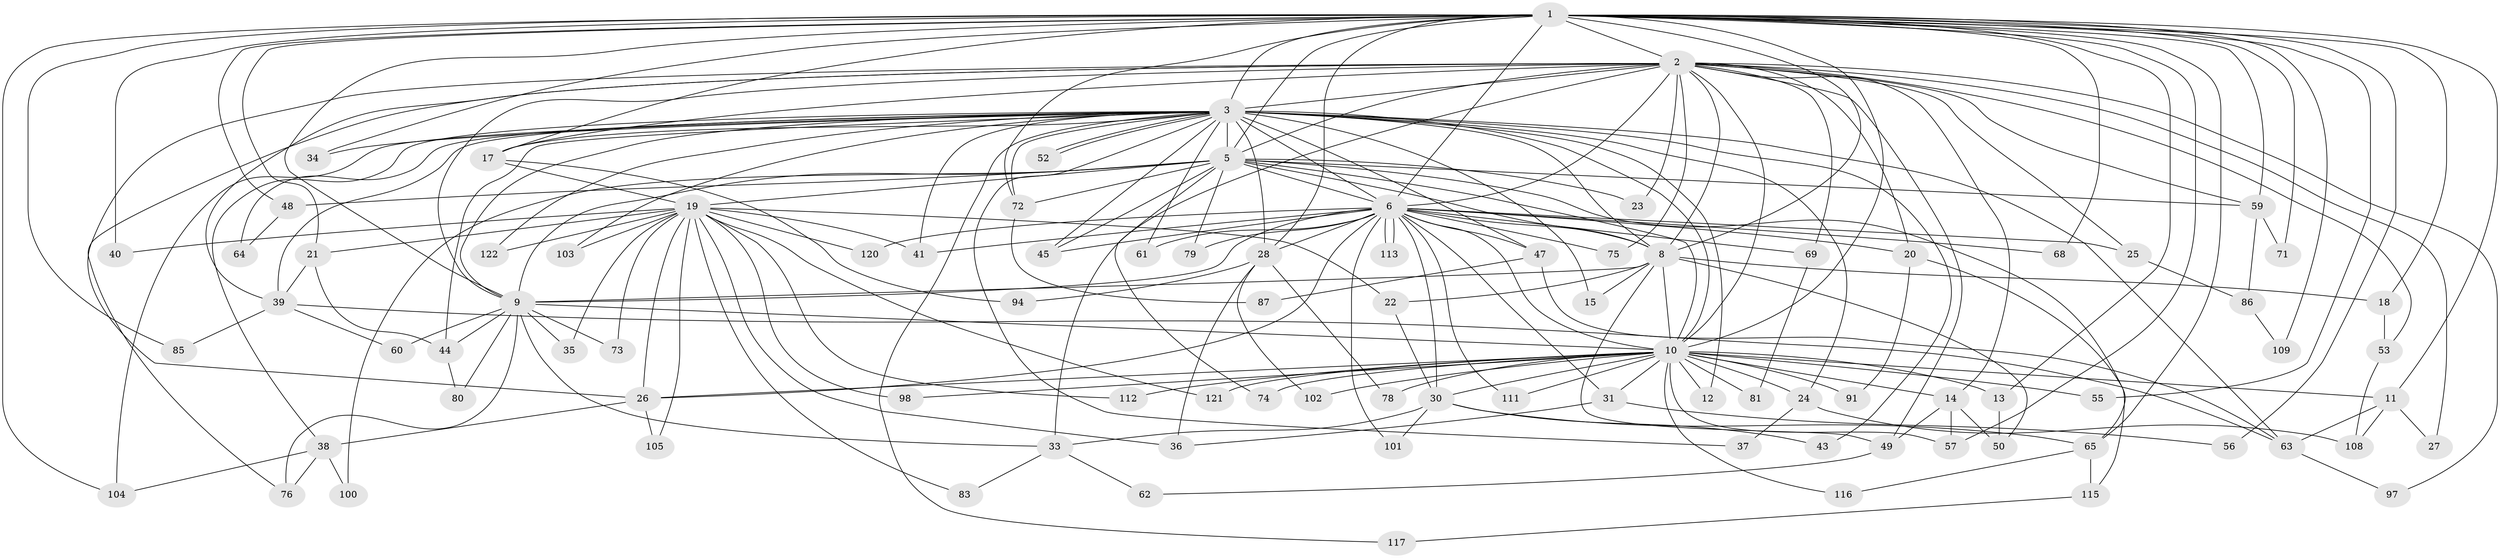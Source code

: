 // original degree distribution, {16: 0.00819672131147541, 26: 0.01639344262295082, 17: 0.01639344262295082, 19: 0.00819672131147541, 27: 0.00819672131147541, 22: 0.00819672131147541, 14: 0.00819672131147541, 29: 0.00819672131147541, 4: 0.11475409836065574, 2: 0.4918032786885246, 3: 0.22950819672131148, 5: 0.05737704918032787, 18: 0.00819672131147541, 6: 0.01639344262295082}
// Generated by graph-tools (version 1.1) at 2025/41/03/06/25 10:41:37]
// undirected, 92 vertices, 218 edges
graph export_dot {
graph [start="1"]
  node [color=gray90,style=filled];
  1 [super="+7"];
  2 [super="+95"];
  3 [super="+4"];
  5 [super="+46"];
  6 [super="+70"];
  8;
  9 [super="+16"];
  10 [super="+77"];
  11 [super="+106"];
  12;
  13;
  14;
  15;
  17 [super="+89"];
  18;
  19 [super="+67"];
  20 [super="+96"];
  21;
  22 [super="+58"];
  23;
  24;
  25;
  26 [super="+29"];
  27;
  28 [super="+93"];
  30 [super="+32"];
  31 [super="+42"];
  33 [super="+114"];
  34;
  35;
  36;
  37;
  38 [super="+99"];
  39 [super="+66"];
  40;
  41;
  43;
  44 [super="+54"];
  45 [super="+51"];
  47;
  48;
  49 [super="+92"];
  50 [super="+90"];
  52;
  53;
  55;
  56;
  57 [super="+110"];
  59 [super="+88"];
  60;
  61;
  62;
  63 [super="+82"];
  64;
  65 [super="+107"];
  68;
  69;
  71;
  72 [super="+84"];
  73;
  74;
  75;
  76;
  78;
  79;
  80;
  81;
  83;
  85;
  86;
  87;
  91;
  94;
  97;
  98;
  100;
  101;
  102;
  103;
  104 [super="+119"];
  105;
  108 [super="+118"];
  109;
  111;
  112;
  113;
  115;
  116;
  117;
  120;
  121;
  122;
  1 -- 2 [weight=2];
  1 -- 3 [weight=4];
  1 -- 5 [weight=2];
  1 -- 6 [weight=2];
  1 -- 8 [weight=2];
  1 -- 9 [weight=2];
  1 -- 10 [weight=2];
  1 -- 21;
  1 -- 48;
  1 -- 57;
  1 -- 68;
  1 -- 85;
  1 -- 104;
  1 -- 109;
  1 -- 65;
  1 -- 71;
  1 -- 11;
  1 -- 72;
  1 -- 13;
  1 -- 17;
  1 -- 18;
  1 -- 28;
  1 -- 34;
  1 -- 40;
  1 -- 55;
  1 -- 56;
  1 -- 59;
  2 -- 3 [weight=2];
  2 -- 5;
  2 -- 6 [weight=2];
  2 -- 8;
  2 -- 9;
  2 -- 10;
  2 -- 14;
  2 -- 20 [weight=2];
  2 -- 23;
  2 -- 25;
  2 -- 27;
  2 -- 33;
  2 -- 49;
  2 -- 53;
  2 -- 59;
  2 -- 69;
  2 -- 75;
  2 -- 76;
  2 -- 97;
  2 -- 39;
  2 -- 17;
  2 -- 26;
  3 -- 5 [weight=2];
  3 -- 6 [weight=2];
  3 -- 8 [weight=2];
  3 -- 9 [weight=2];
  3 -- 10 [weight=3];
  3 -- 37;
  3 -- 43;
  3 -- 52;
  3 -- 52;
  3 -- 61;
  3 -- 117;
  3 -- 122;
  3 -- 64;
  3 -- 72;
  3 -- 12;
  3 -- 15;
  3 -- 17;
  3 -- 24;
  3 -- 34;
  3 -- 38;
  3 -- 39;
  3 -- 103;
  3 -- 41;
  3 -- 44;
  3 -- 47;
  3 -- 104;
  3 -- 28;
  3 -- 63;
  3 -- 45;
  5 -- 6;
  5 -- 8;
  5 -- 9 [weight=2];
  5 -- 10;
  5 -- 19;
  5 -- 23;
  5 -- 45;
  5 -- 48;
  5 -- 74;
  5 -- 79;
  5 -- 100;
  5 -- 72;
  5 -- 59;
  5 -- 65;
  6 -- 8;
  6 -- 9;
  6 -- 10;
  6 -- 20;
  6 -- 25;
  6 -- 28;
  6 -- 30;
  6 -- 31;
  6 -- 41;
  6 -- 45;
  6 -- 47;
  6 -- 61;
  6 -- 68;
  6 -- 69;
  6 -- 75;
  6 -- 101;
  6 -- 111;
  6 -- 113;
  6 -- 113;
  6 -- 120;
  6 -- 26;
  6 -- 79;
  8 -- 9;
  8 -- 10;
  8 -- 15;
  8 -- 18;
  8 -- 22;
  8 -- 49;
  8 -- 50;
  9 -- 10 [weight=2];
  9 -- 44;
  9 -- 60;
  9 -- 73;
  9 -- 76;
  9 -- 80;
  9 -- 35;
  9 -- 33;
  10 -- 11;
  10 -- 12;
  10 -- 13;
  10 -- 14;
  10 -- 24;
  10 -- 26;
  10 -- 30;
  10 -- 31;
  10 -- 55;
  10 -- 74;
  10 -- 78;
  10 -- 81;
  10 -- 91;
  10 -- 98;
  10 -- 102;
  10 -- 111;
  10 -- 112;
  10 -- 121;
  10 -- 116;
  10 -- 57;
  11 -- 27;
  11 -- 108;
  11 -- 63;
  13 -- 50;
  14 -- 49;
  14 -- 50;
  14 -- 57;
  17 -- 19;
  17 -- 94;
  18 -- 53;
  19 -- 21;
  19 -- 22;
  19 -- 26;
  19 -- 35;
  19 -- 36;
  19 -- 40;
  19 -- 73;
  19 -- 83;
  19 -- 98;
  19 -- 103;
  19 -- 105;
  19 -- 112;
  19 -- 120;
  19 -- 121;
  19 -- 122;
  19 -- 41;
  20 -- 91;
  20 -- 115;
  21 -- 39;
  21 -- 44;
  22 -- 30;
  24 -- 37;
  24 -- 108;
  25 -- 86;
  26 -- 38;
  26 -- 105;
  28 -- 36;
  28 -- 78;
  28 -- 94;
  28 -- 102;
  30 -- 65;
  30 -- 33;
  30 -- 43;
  30 -- 101;
  31 -- 56;
  31 -- 36;
  33 -- 62;
  33 -- 83;
  38 -- 100;
  38 -- 104;
  38 -- 76;
  39 -- 60;
  39 -- 63;
  39 -- 85;
  44 -- 80;
  47 -- 63;
  47 -- 87;
  48 -- 64;
  49 -- 62;
  53 -- 108;
  59 -- 71;
  59 -- 86;
  63 -- 97;
  65 -- 115;
  65 -- 116;
  69 -- 81;
  72 -- 87;
  86 -- 109;
  115 -- 117;
}
